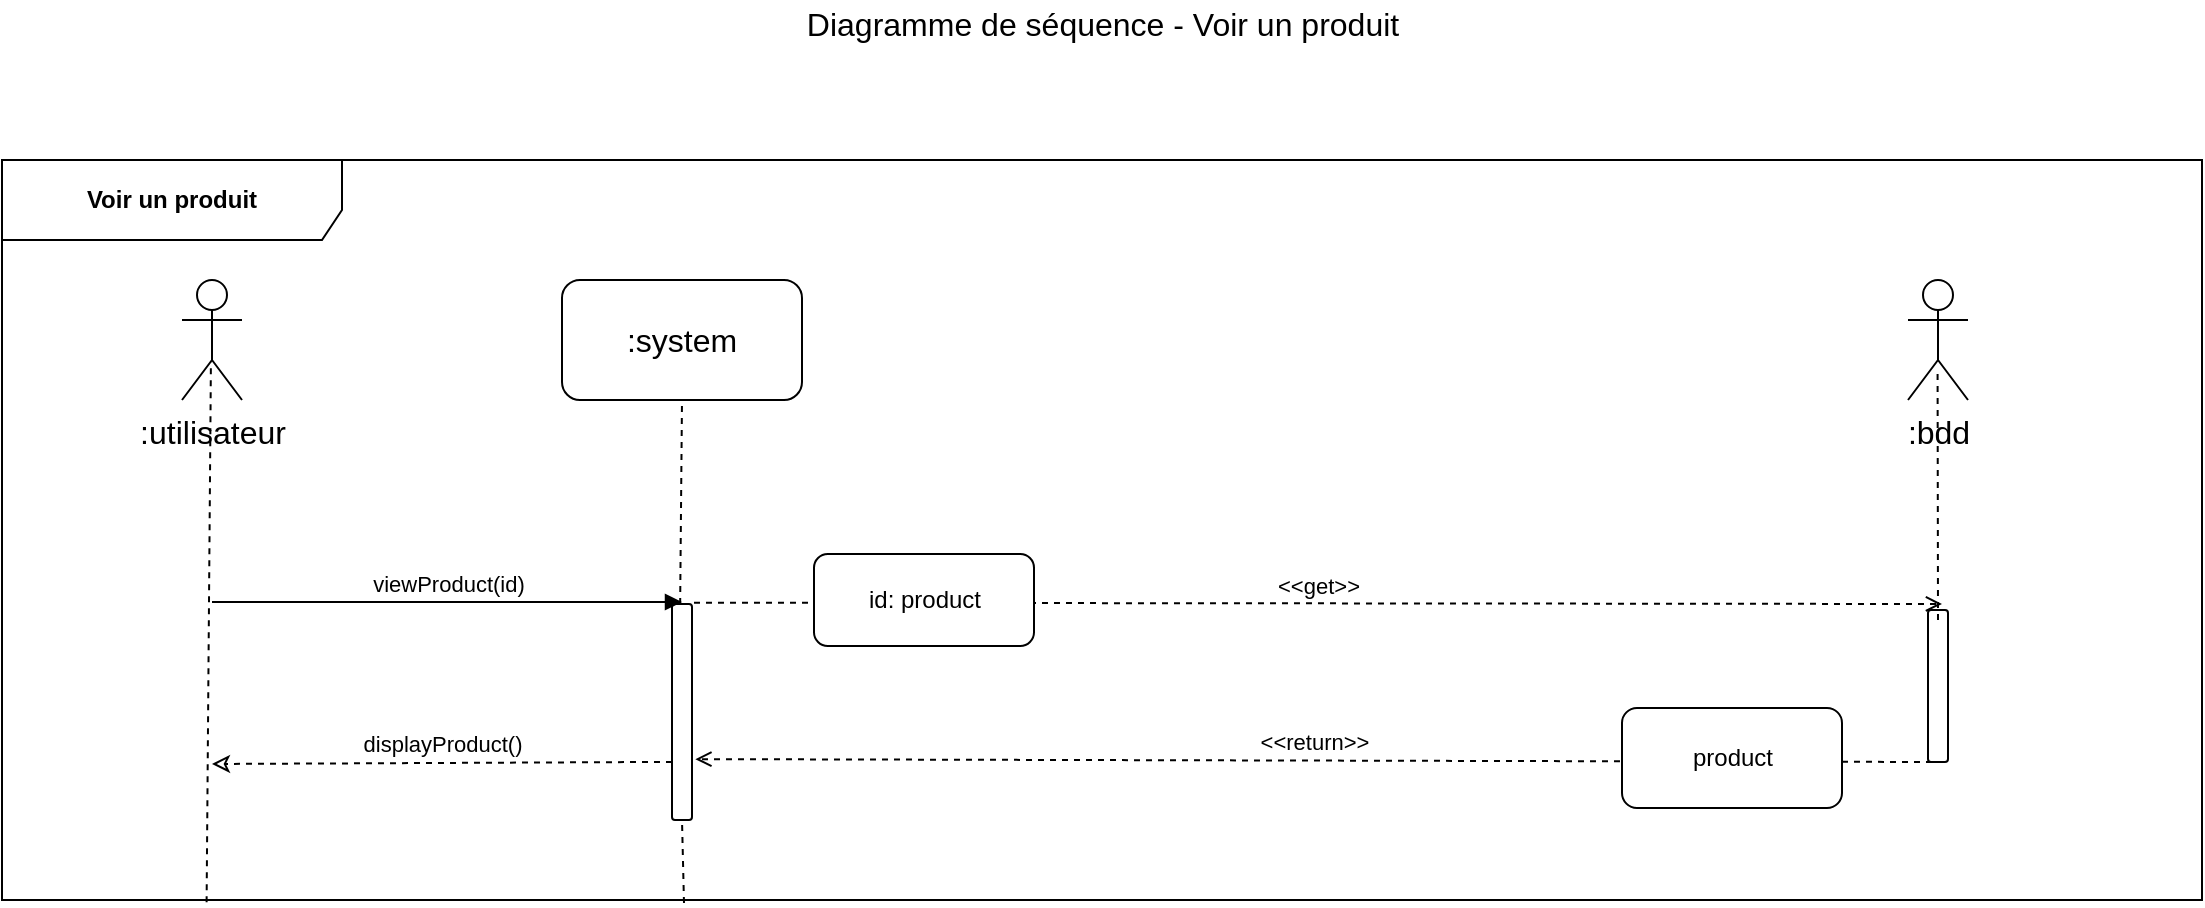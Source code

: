 <mxfile version="12.7.9"><diagram id="GzRkA3sKAk56NfKHIzom" name="Page-1"><mxGraphModel dx="1422" dy="713" grid="1" gridSize="10" guides="1" tooltips="1" connect="1" arrows="1" fold="1" page="1" pageScale="1" pageWidth="1169" pageHeight="827" math="0" shadow="0"><root><mxCell id="0"/><mxCell id="1" parent="0"/><mxCell id="Zn5r9EZrdUr86XTQLXBg-1" value="Voir un produit" style="shape=umlFrame;whiteSpace=wrap;html=1;width=170;height=40;fontStyle=1;labelBackgroundColor=#ffffff;labelBorderColor=none;gradientColor=none;swimlaneFillColor=none;shadow=0;strokeColor=#000000;" parent="1" vertex="1"><mxGeometry x="50" y="140" width="1100" height="370" as="geometry"/></mxCell><mxCell id="Zn5r9EZrdUr86XTQLXBg-2" value="Diagramme de séquence - Voir un produit" style="text;html=1;resizable=0;points=[];autosize=1;align=center;verticalAlign=top;spacingTop=-4;fontSize=16;" parent="1" vertex="1"><mxGeometry x="445" y="60" width="310" height="20" as="geometry"/></mxCell><mxCell id="Zn5r9EZrdUr86XTQLXBg-3" value=":utilisateur" style="shape=umlActor;verticalLabelPosition=bottom;labelBackgroundColor=#ffffff;verticalAlign=top;html=1;shadow=0;strokeColor=#000000;gradientColor=none;fontSize=16;align=center;" parent="1" vertex="1"><mxGeometry x="140" y="200" width="30" height="60" as="geometry"/></mxCell><mxCell id="Zn5r9EZrdUr86XTQLXBg-4" value=":system" style="rounded=1;whiteSpace=wrap;html=1;shadow=0;labelBackgroundColor=#ffffff;strokeColor=#000000;gradientColor=none;fontSize=16;align=center;" parent="1" vertex="1"><mxGeometry x="330" y="200" width="120" height="60" as="geometry"/></mxCell><mxCell id="Zn5r9EZrdUr86XTQLXBg-5" value="" style="endArrow=none;dashed=1;html=1;fontSize=16;entryX=0.482;entryY=0.683;entryDx=0;entryDy=0;entryPerimeter=0;exitX=0.093;exitY=1.003;exitDx=0;exitDy=0;exitPerimeter=0;" parent="1" source="Zn5r9EZrdUr86XTQLXBg-1" target="Zn5r9EZrdUr86XTQLXBg-3" edge="1"><mxGeometry width="50" height="50" relative="1" as="geometry"><mxPoint x="154" y="602" as="sourcePoint"/><mxPoint x="100" y="620" as="targetPoint"/></mxGeometry></mxCell><mxCell id="Zn5r9EZrdUr86XTQLXBg-6" value="" style="endArrow=none;dashed=1;html=1;fontSize=16;entryX=0.5;entryY=1;entryDx=0;entryDy=0;exitX=0.31;exitY=1;exitDx=0;exitDy=0;exitPerimeter=0;" parent="1" source="Zn5r9EZrdUr86XTQLXBg-10" target="Zn5r9EZrdUr86XTQLXBg-4" edge="1"><mxGeometry width="50" height="50" relative="1" as="geometry"><mxPoint x="161.2" y="652.88" as="sourcePoint"/><mxPoint x="390" y="301" as="targetPoint"/></mxGeometry></mxCell><mxCell id="Zn5r9EZrdUr86XTQLXBg-7" value=":bdd" style="shape=umlActor;verticalLabelPosition=bottom;labelBackgroundColor=#ffffff;verticalAlign=top;html=1;shadow=0;strokeColor=#000000;gradientColor=none;fontSize=16;align=center;" parent="1" vertex="1"><mxGeometry x="1003" y="200" width="30" height="60" as="geometry"/></mxCell><mxCell id="Zn5r9EZrdUr86XTQLXBg-10" value="" style="html=1;points=[];perimeter=orthogonalPerimeter;rounded=1;gradientColor=none;" parent="1" vertex="1"><mxGeometry x="385" y="362" width="10" height="108" as="geometry"/></mxCell><mxCell id="Zn5r9EZrdUr86XTQLXBg-11" value="" style="endArrow=none;dashed=1;html=1;fontSize=16;entryX=0.5;entryY=1;entryDx=0;entryDy=0;exitX=0.31;exitY=1.004;exitDx=0;exitDy=0;exitPerimeter=0;" parent="1" source="Zn5r9EZrdUr86XTQLXBg-1" target="Zn5r9EZrdUr86XTQLXBg-10" edge="1"><mxGeometry width="50" height="50" relative="1" as="geometry"><mxPoint x="390" y="520" as="sourcePoint"/><mxPoint x="390" y="260" as="targetPoint"/></mxGeometry></mxCell><mxCell id="Zn5r9EZrdUr86XTQLXBg-12" value="viewProduct(id)" style="html=1;verticalAlign=bottom;endArrow=block;fontSize=11;" parent="1" edge="1"><mxGeometry width="80" relative="1" as="geometry"><mxPoint x="155" y="361" as="sourcePoint"/><mxPoint x="390" y="361" as="targetPoint"/></mxGeometry></mxCell><mxCell id="Zn5r9EZrdUr86XTQLXBg-13" value="" style="html=1;points=[];perimeter=orthogonalPerimeter;rounded=1;gradientColor=none;" parent="1" vertex="1"><mxGeometry x="1013" y="365" width="10" height="76" as="geometry"/></mxCell><mxCell id="Zn5r9EZrdUr86XTQLXBg-14" value="&amp;lt;&amp;lt;get&amp;gt;&amp;gt;" style="html=1;verticalAlign=bottom;endArrow=open;fontSize=11;dashed=1;endFill=0;exitX=1.1;exitY=-0.006;exitDx=0;exitDy=0;exitPerimeter=0;" parent="1" source="Zn5r9EZrdUr86XTQLXBg-10" edge="1"><mxGeometry width="80" relative="1" as="geometry"><mxPoint x="660" y="361.5" as="sourcePoint"/><mxPoint x="1020" y="362" as="targetPoint"/></mxGeometry></mxCell><mxCell id="Zn5r9EZrdUr86XTQLXBg-15" value="&amp;lt;&amp;lt;return&amp;gt;&amp;gt;" style="html=1;verticalAlign=bottom;endArrow=open;fontSize=11;dashed=1;endFill=0;entryX=1.168;entryY=0.713;entryDx=0;entryDy=0;entryPerimeter=0;exitX=0.146;exitY=0.999;exitDx=0;exitDy=0;exitPerimeter=0;" parent="1" edge="1"><mxGeometry width="80" relative="1" as="geometry"><mxPoint x="1015" y="441" as="sourcePoint"/><mxPoint x="396.68" y="439.56" as="targetPoint"/></mxGeometry></mxCell><mxCell id="Zn5r9EZrdUr86XTQLXBg-16" value="displayProduct()" style="html=1;verticalAlign=bottom;endArrow=classic;fontSize=11;exitX=0;exitY=0.731;exitDx=0;exitDy=0;exitPerimeter=0;dashed=1;endFill=0;" parent="1" source="Zn5r9EZrdUr86XTQLXBg-10" edge="1"><mxGeometry width="80" relative="1" as="geometry"><mxPoint x="165" y="371" as="sourcePoint"/><mxPoint x="155" y="442" as="targetPoint"/></mxGeometry></mxCell><mxCell id="Zn5r9EZrdUr86XTQLXBg-17" value="" style="endArrow=none;dashed=1;html=1;fontSize=16;entryX=0.493;entryY=0.739;entryDx=0;entryDy=0;entryPerimeter=0;" parent="1" target="Zn5r9EZrdUr86XTQLXBg-7" edge="1"><mxGeometry width="50" height="50" relative="1" as="geometry"><mxPoint x="1018" y="370" as="sourcePoint"/><mxPoint x="400" y="270" as="targetPoint"/></mxGeometry></mxCell><mxCell id="i0hAY6XFoNdhXriC5eX2-1" value="product" style="html=1;gradientColor=none;rounded=1;" parent="1" vertex="1"><mxGeometry x="860" y="414.004" width="110" height="50" as="geometry"/></mxCell><mxCell id="i0hAY6XFoNdhXriC5eX2-2" value="id: product" style="html=1;gradientColor=none;rounded=1;" parent="1" vertex="1"><mxGeometry x="456" y="337" width="110" height="46" as="geometry"/></mxCell></root></mxGraphModel></diagram></mxfile>
